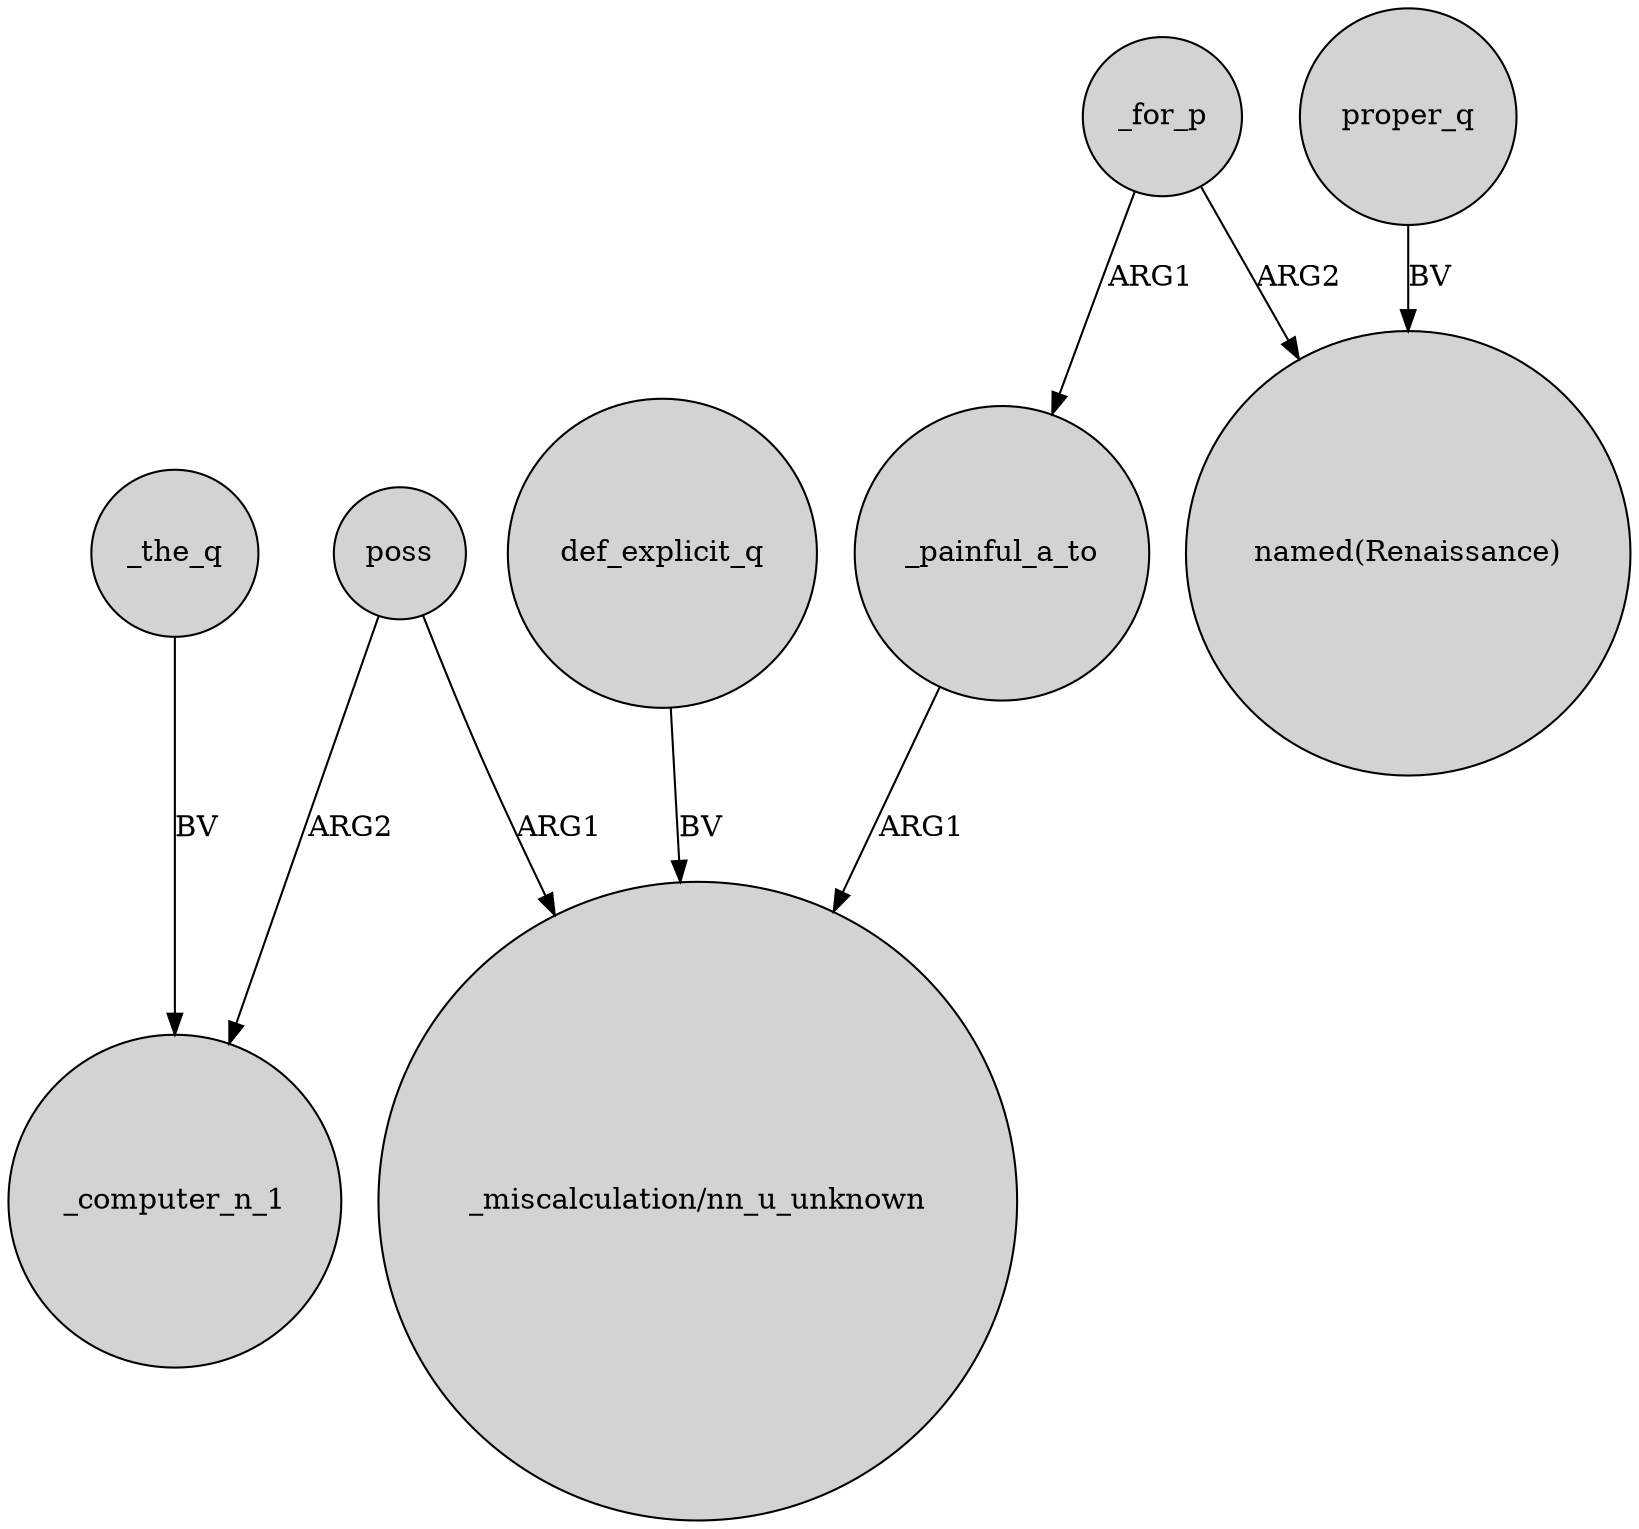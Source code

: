 digraph {
	node [shape=circle style=filled]
	_the_q -> _computer_n_1 [label=BV]
	poss -> _computer_n_1 [label=ARG2]
	def_explicit_q -> "_miscalculation/nn_u_unknown" [label=BV]
	proper_q -> "named(Renaissance)" [label=BV]
	poss -> "_miscalculation/nn_u_unknown" [label=ARG1]
	_for_p -> "named(Renaissance)" [label=ARG2]
	_for_p -> _painful_a_to [label=ARG1]
	_painful_a_to -> "_miscalculation/nn_u_unknown" [label=ARG1]
}

